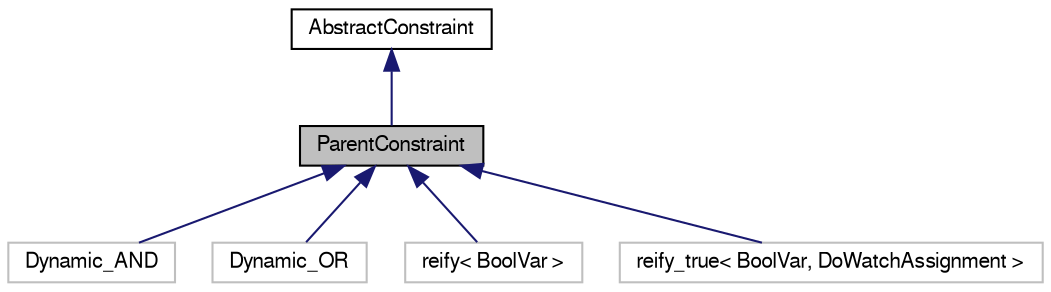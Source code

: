 digraph G
{
  edge [fontname="FreeSans",fontsize="10",labelfontname="FreeSans",labelfontsize="10"];
  node [fontname="FreeSans",fontsize="10",shape=record];
  Node1 [label="ParentConstraint",height=0.2,width=0.4,color="black", fillcolor="grey75", style="filled" fontcolor="black"];
  Node2 -> Node1 [dir=back,color="midnightblue",fontsize="10",style="solid",fontname="FreeSans"];
  Node2 [label="AbstractConstraint",height=0.2,width=0.4,color="black", fillcolor="white", style="filled",URL="$class_abstract_constraint.html",tooltip="Base type from which all constraints are derived."];
  Node1 -> Node3 [dir=back,color="midnightblue",fontsize="10",style="solid",fontname="FreeSans"];
  Node3 [label="Dynamic_AND",height=0.2,width=0.4,color="grey75", fillcolor="white", style="filled"];
  Node1 -> Node4 [dir=back,color="midnightblue",fontsize="10",style="solid",fontname="FreeSans"];
  Node4 [label="Dynamic_OR",height=0.2,width=0.4,color="grey75", fillcolor="white", style="filled"];
  Node1 -> Node5 [dir=back,color="midnightblue",fontsize="10",style="solid",fontname="FreeSans"];
  Node5 [label="reify\< BoolVar \>",height=0.2,width=0.4,color="grey75", fillcolor="white", style="filled"];
  Node1 -> Node6 [dir=back,color="midnightblue",fontsize="10",style="solid",fontname="FreeSans"];
  Node6 [label="reify_true\< BoolVar, DoWatchAssignment \>",height=0.2,width=0.4,color="grey75", fillcolor="white", style="filled"];
}
